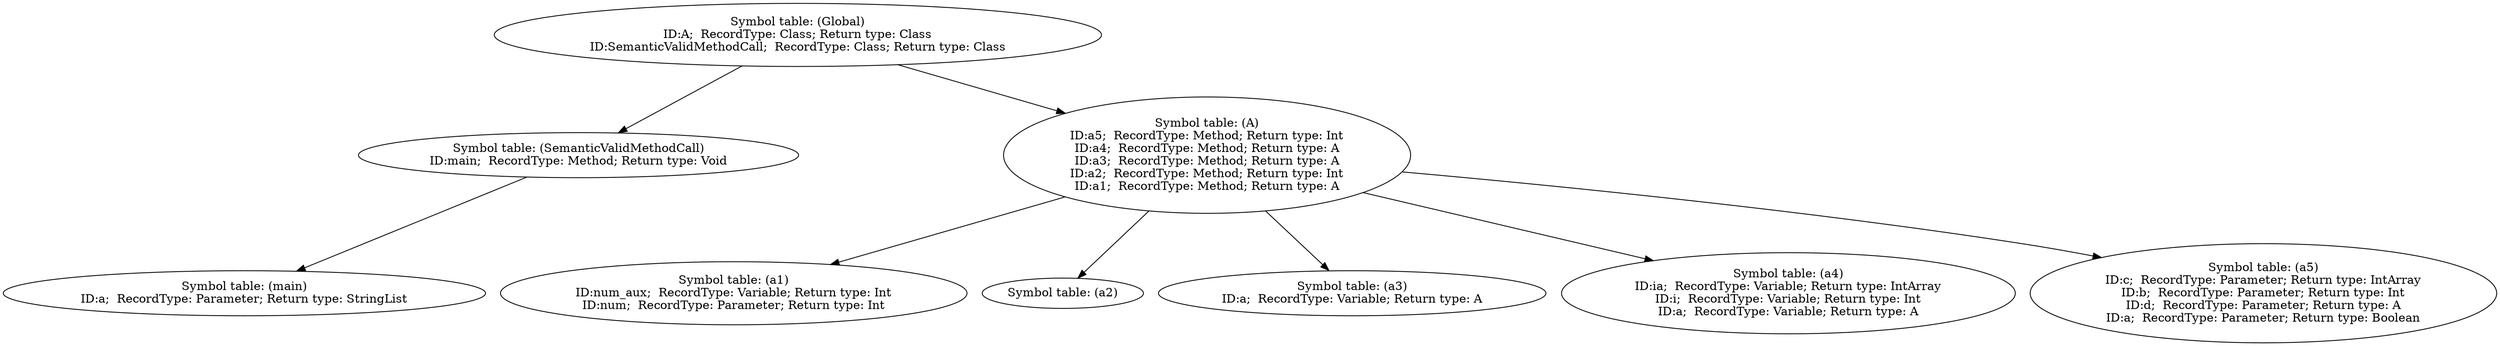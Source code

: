 digraph {
n0 [label="Symbol table: (Global)\nID:A;  RecordType: Class; Return type: Class\nID:SemanticValidMethodCall;  RecordType: Class; Return type: Class\n"];
n1 [label="Symbol table: (SemanticValidMethodCall)\nID:main;  RecordType: Method; Return type: Void\n"];
n2 [label="Symbol table: (main)\nID:a;  RecordType: Parameter; Return type: StringList\n"];
n1 -> n2
n0 -> n1
n3 [label="Symbol table: (A)\nID:a5;  RecordType: Method; Return type: Int\nID:a4;  RecordType: Method; Return type: A\nID:a3;  RecordType: Method; Return type: A\nID:a2;  RecordType: Method; Return type: Int\nID:a1;  RecordType: Method; Return type: A\n"];
n4 [label="Symbol table: (a1)\nID:num_aux;  RecordType: Variable; Return type: Int\nID:num;  RecordType: Parameter; Return type: Int\n"];
n3 -> n4
n5 [label="Symbol table: (a2)\n"];
n3 -> n5
n6 [label="Symbol table: (a3)\nID:a;  RecordType: Variable; Return type: A\n"];
n3 -> n6
n7 [label="Symbol table: (a4)\nID:ia;  RecordType: Variable; Return type: IntArray\nID:i;  RecordType: Variable; Return type: Int\nID:a;  RecordType: Variable; Return type: A\n"];
n3 -> n7
n8 [label="Symbol table: (a5)\nID:c;  RecordType: Parameter; Return type: IntArray\nID:b;  RecordType: Parameter; Return type: Int\nID:d;  RecordType: Parameter; Return type: A\nID:a;  RecordType: Parameter; Return type: Boolean\n"];
n3 -> n8
n0 -> n3
}
